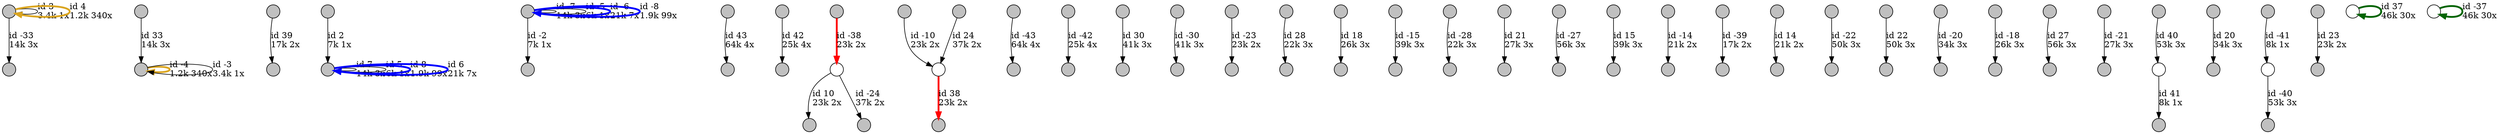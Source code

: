 digraph {
nodesep = 0.5;
node [shape = circle, label = "", height = 0.3];
"0" [style = "filled", fillcolor = "grey"];
"1" [style = "filled", fillcolor = "grey"];
"2" [style = "filled", fillcolor = "grey"];
"3" [style = "filled", fillcolor = "grey"];
"4" [style = "filled", fillcolor = "grey"];
"5" [style = "filled", fillcolor = "grey"];
"6" [style = "filled", fillcolor = "grey"];
"7" [style = "filled", fillcolor = "grey"];
"8" [style = "filled", fillcolor = "grey"];
"9" [style = "filled", fillcolor = "grey"];
"10" [style = "filled", fillcolor = "grey"];
"11" [style = "filled", fillcolor = "grey"];
"12" [style = "filled", fillcolor = "grey"];
"13" [style = "filled", fillcolor = "grey"];
"14" [style = "filled", fillcolor = "grey"];
"15" [style = "filled", fillcolor = "grey"];
"16" [style = "filled", fillcolor = "grey"];
"17" [style = "filled", fillcolor = "grey"];
"18" [style = "filled", fillcolor = "grey"];
"19" [style = "filled", fillcolor = "grey"];
"20" [style = "filled", fillcolor = "grey"];
"21" [style = "filled", fillcolor = "grey"];
"22" [style = "filled", fillcolor = "grey"];
"23" [style = "filled", fillcolor = "grey"];
"24" [style = "filled", fillcolor = "grey"];
"25" [style = "filled", fillcolor = "grey"];
"26" [style = "filled", fillcolor = "grey"];
"27" [style = "filled", fillcolor = "grey"];
"28" [style = "filled", fillcolor = "grey"];
"29" [style = "filled", fillcolor = "grey"];
"30" [style = "filled", fillcolor = "grey"];
"31" [style = "filled", fillcolor = "grey"];
"32" [style = "filled", fillcolor = "grey"];
"33" [style = "filled", fillcolor = "grey"];
"34" [style = "filled", fillcolor = "grey"];
"35" [style = "filled", fillcolor = "grey"];
"36" [style = "filled", fillcolor = "grey"];
"37" [style = "filled", fillcolor = "grey"];
"38" [style = "filled", fillcolor = "grey"];
"39" [style = "filled", fillcolor = "grey"];
"40" [style = "filled", fillcolor = "grey"];
"41" [style = "filled", fillcolor = "grey"];
"42" [style = "filled", fillcolor = "grey"];
"43" [style = "filled", fillcolor = "grey"];
"44" [style = "filled", fillcolor = "grey"];
"45" [style = "filled", fillcolor = "grey"];
"46" [style = "filled", fillcolor = "grey"];
"47" [style = "filled", fillcolor = "grey"];
"48" [style = "filled", fillcolor = "grey"];
"49" [style = "filled", fillcolor = "grey"];
"50" [style = "filled", fillcolor = "grey"];
"51" [style = "filled", fillcolor = "grey"];
"52" [style = "filled", fillcolor = "grey"];
"53" [style = "filled", fillcolor = "grey"];
"54" [style = "filled", fillcolor = "grey"];
"55" [style = "filled", fillcolor = "grey"];
"56" [style = "filled", fillcolor = "grey"];
"57" [style = "filled", fillcolor = "grey"];
"58" [style = "filled", fillcolor = "grey"];
"59" [style = "filled", fillcolor = "grey"];
"60" [style = "filled", fillcolor = "grey"];
"61" [style = "filled", fillcolor = "grey"];
"62" [style = "filled", fillcolor = "grey"];
"63" [style = "filled", fillcolor = "grey"];
"64" [style = "filled", fillcolor = "grey"];
"65" [style = "filled", fillcolor = "grey"];
"66" [style = "filled", fillcolor = "grey"];
"67" [style = "filled", fillcolor = "grey"];
"68" [style = "filled", fillcolor = "grey"];
"69" [style = "filled", fillcolor = "grey"];
"10" -> "9" [label = "id -43\l64k 4x", color = "black"] ;
"20" -> "5" [label = "id 43\l64k 4x", color = "black"] ;
"62" -> "70" [label = "id -41\l8k 1x", color = "black"] ;
"71" -> "58" [label = "id 41\l8k 1x", color = "black"] ;
"70" -> "65" [label = "id -40\l53k 3x", color = "black"] ;
"22" -> "2" [label = "id 39\l17k 2x", color = "black"] ;
"54" -> "72" [label = "id -38\l23k 2x", color = "red" , penwidth = 3] ;
"73" -> "12" [label = "id 38\l23k 2x", color = "red" , penwidth = 3] ;
"74" -> "74" [label = "id 37\l46k 30x", color = "darkgreen" , penwidth = 3] ;
"35" -> "0" [label = "id -33\l14k 3x", color = "black"] ;
"1" -> "38" [label = "id 33\l14k 3x", color = "black"] ;
"17" -> "16" [label = "id -30\l41k 3x", color = "black"] ;
"15" -> "14" [label = "id 30\l41k 3x", color = "black"] ;
"23" -> "30" [label = "id 28\l22k 3x", color = "black"] ;
"29" -> "36" [label = "id -27\l56k 3x", color = "black"] ;
"57" -> "71" [label = "id 40\l53k 3x", color = "black"] ;
"51" -> "53" [label = "id 27\l56k 3x", color = "black"] ;
"72" -> "26" [label = "id -24\l37k 2x", color = "black"] ;
"13" -> "73" [label = "id 24\l37k 2x", color = "black"] ;
"72" -> "7" [label = "id 10\l23k 2x", color = "black"] ;
"11" -> "46" [label = "id -42\l25k 4x", color = "black"] ;
"4" -> "4" [label = "id -7\l14k 3x", color = "black"] ;
"4" -> "4" [label = "id -5\l6k 1x", color = "black"] ;
"75" -> "75" [label = "id -37\l46k 30x", color = "darkgreen" , penwidth = 3] ;
"56" -> "56" [label = "id 7\l14k 3x", color = "black"] ;
"35" -> "35" [label = "id 3\l3.4k 1x", color = "black"] ;
"56" -> "56" [label = "id 5\l6k 1x", color = "black"] ;
"59" -> "6" [label = "id 42\l25k 4x", color = "black"] ;
"4" -> "4" [label = "id -6\l21k 7x", color = "blue" , penwidth = 3] ;
"3" -> "56" [label = "id 2\l7k 1x", color = "black"] ;
"56" -> "56" [label = "id 8\l1.9k 99x", color = "blue" , penwidth = 3] ;
"35" -> "35" [label = "id 4\l1.2k 340x", color = "goldenrod" , penwidth = 3] ;
"38" -> "38" [label = "id -4\l1.2k 340x", color = "goldenrod" , penwidth = 3] ;
"21" -> "19" [label = "id -23\l23k 2x", color = "black"] ;
"42" -> "48" [label = "id -20\l34k 3x", color = "black"] ;
"38" -> "38" [label = "id -3\l3.4k 1x", color = "black"] ;
"33" -> "27" [label = "id -28\l22k 3x", color = "black"] ;
"8" -> "73" [label = "id -10\l23k 2x", color = "black"] ;
"4" -> "18" [label = "id -2\l7k 1x", color = "black"] ;
"4" -> "4" [label = "id -8\l1.9k 99x", color = "blue" , penwidth = 3] ;
"67" -> "39" [label = "id 14\l21k 2x", color = "black"] ;
"64" -> "37" [label = "id -39\l17k 2x", color = "black"] ;
"66" -> "32" [label = "id -14\l21k 2x", color = "black"] ;
"43" -> "31" [label = "id 15\l39k 3x", color = "black"] ;
"56" -> "56" [label = "id 6\l21k 7x", color = "blue" , penwidth = 3] ;
"44" -> "25" [label = "id -15\l39k 3x", color = "black"] ;
"68" -> "69" [label = "id 23\l23k 2x", color = "black"] ;
"60" -> "63" [label = "id 20\l34k 3x", color = "black"] ;
"24" -> "34" [label = "id 18\l26k 3x", color = "black"] ;
"28" -> "49" [label = "id 21\l27k 3x", color = "black"] ;
"50" -> "52" [label = "id -18\l26k 3x", color = "black"] ;
"55" -> "61" [label = "id -21\l27k 3x", color = "black"] ;
"41" -> "45" [label = "id 22\l50k 3x", color = "black"] ;
"47" -> "40" [label = "id -22\l50k 3x", color = "black"] ;
}
